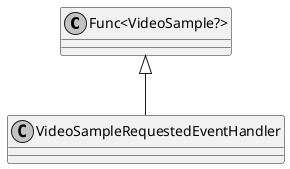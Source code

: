 @startuml
skinparam monochrome true
skinparam classAttributeIconSize 0

"Func<VideoSample?>" <|-- VideoSampleRequestedEventHandler
@enduml

